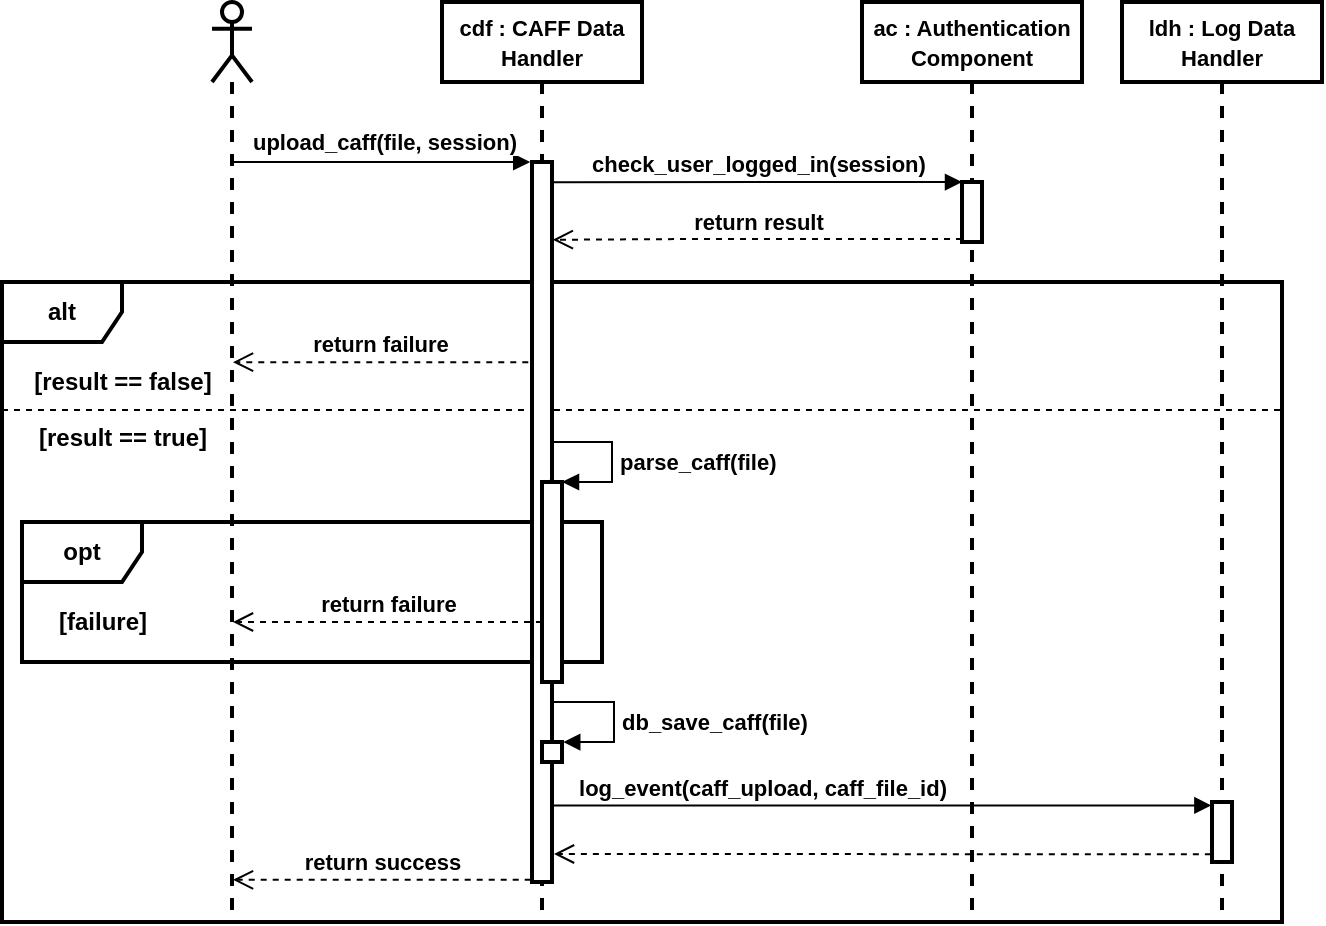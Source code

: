 <mxfile version="15.5.2" type="device"><diagram id="mcXs02fD2LmtzvKjCOGU" name="Page-1"><mxGraphModel dx="1038" dy="547" grid="1" gridSize="10" guides="1" tooltips="1" connect="1" arrows="1" fold="1" page="1" pageScale="1" pageWidth="827" pageHeight="1169" math="0" shadow="0"><root><mxCell id="0"/><mxCell id="1" parent="0"/><mxCell id="CLDmdXJ_6_Zmz8LwmFUt-14" value="" style="line;strokeWidth=1;fillColor=none;align=left;verticalAlign=middle;spacingTop=-1;spacingLeft=3;spacingRight=3;rotatable=0;labelPosition=right;points=[];portConstraint=eastwest;dashed=1;" parent="1" vertex="1"><mxGeometry x="40" y="240" width="640" height="8" as="geometry"/></mxCell><mxCell id="CLDmdXJ_6_Zmz8LwmFUt-13" value="&lt;b&gt;alt&lt;/b&gt;" style="shape=umlFrame;whiteSpace=wrap;html=1;strokeWidth=2;" parent="1" vertex="1"><mxGeometry x="40" y="180" width="640" height="320" as="geometry"/></mxCell><mxCell id="CLDmdXJ_6_Zmz8LwmFUt-24" value="&lt;b&gt;opt&lt;/b&gt;" style="shape=umlFrame;whiteSpace=wrap;html=1;strokeWidth=2;" parent="1" vertex="1"><mxGeometry x="50" y="300" width="290" height="70" as="geometry"/></mxCell><mxCell id="CLDmdXJ_6_Zmz8LwmFUt-6" style="edgeStyle=orthogonalEdgeStyle;rounded=0;orthogonalLoop=1;jettySize=auto;html=1;endArrow=block;endFill=1;entryX=-0.089;entryY=0;entryDx=0;entryDy=0;entryPerimeter=0;strokeWidth=1;" parent="1" source="CLDmdXJ_6_Zmz8LwmFUt-3" target="CLDmdXJ_6_Zmz8LwmFUt-8" edge="1"><mxGeometry relative="1" as="geometry"><Array as="points"><mxPoint x="200" y="120"/><mxPoint x="200" y="120"/></Array></mxGeometry></mxCell><mxCell id="CLDmdXJ_6_Zmz8LwmFUt-7" value="&lt;div&gt;&lt;b&gt;upload_caff(file, session)&lt;/b&gt;&lt;/div&gt;" style="edgeLabel;html=1;align=center;verticalAlign=middle;resizable=0;points=[];" parent="CLDmdXJ_6_Zmz8LwmFUt-6" vertex="1" connectable="0"><mxGeometry x="0.227" y="-1" relative="1" as="geometry"><mxPoint x="-16" y="-11" as="offset"/></mxGeometry></mxCell><mxCell id="CLDmdXJ_6_Zmz8LwmFUt-3" value="" style="shape=umlLifeline;participant=umlActor;perimeter=lifelinePerimeter;whiteSpace=wrap;html=1;container=1;collapsible=0;recursiveResize=0;verticalAlign=top;spacingTop=36;outlineConnect=0;strokeWidth=2;" parent="1" vertex="1"><mxGeometry x="145" y="40" width="20" height="460" as="geometry"/></mxCell><mxCell id="CLDmdXJ_6_Zmz8LwmFUt-4" value="&lt;font style=&quot;font-size: 11px&quot;&gt;&lt;b&gt;cdf : CAFF Data Handler&lt;br&gt;&lt;/b&gt;&lt;/font&gt;" style="shape=umlLifeline;perimeter=lifelinePerimeter;whiteSpace=wrap;html=1;container=1;collapsible=0;recursiveResize=0;outlineConnect=0;strokeWidth=2;" parent="1" vertex="1"><mxGeometry x="260" y="40" width="100" height="460" as="geometry"/></mxCell><mxCell id="CLDmdXJ_6_Zmz8LwmFUt-8" value="" style="html=1;points=[];perimeter=orthogonalPerimeter;strokeWidth=2;" parent="CLDmdXJ_6_Zmz8LwmFUt-4" vertex="1"><mxGeometry x="45" y="80" width="10" height="360" as="geometry"/></mxCell><mxCell id="CLDmdXJ_6_Zmz8LwmFUt-21" value="" style="html=1;points=[];perimeter=orthogonalPerimeter;strokeWidth=2;" parent="CLDmdXJ_6_Zmz8LwmFUt-4" vertex="1"><mxGeometry x="50" y="240" width="10" height="100" as="geometry"/></mxCell><mxCell id="CLDmdXJ_6_Zmz8LwmFUt-22" value="&lt;b&gt;parse_caff(file)&lt;/b&gt;" style="edgeStyle=orthogonalEdgeStyle;html=1;align=left;spacingLeft=2;endArrow=block;rounded=0;entryX=1;entryY=0;exitX=0.392;exitY=-0.009;exitDx=0;exitDy=0;exitPerimeter=0;strokeWidth=1;" parent="CLDmdXJ_6_Zmz8LwmFUt-4" source="CLDmdXJ_6_Zmz8LwmFUt-21" target="CLDmdXJ_6_Zmz8LwmFUt-21" edge="1"><mxGeometry x="0.265" relative="1" as="geometry"><mxPoint x="55" y="250" as="sourcePoint"/><Array as="points"><mxPoint x="55" y="240"/><mxPoint x="55" y="220"/><mxPoint x="85" y="220"/><mxPoint x="85" y="240"/></Array><mxPoint as="offset"/></mxGeometry></mxCell><mxCell id="Tx0G8kEiYduh3aa6r5Im-1" value="&lt;b&gt;db_save_caff(file)&lt;/b&gt;" style="edgeStyle=orthogonalEdgeStyle;html=1;align=left;spacingLeft=2;endArrow=block;rounded=0;entryX=1.062;entryY=0.002;entryDx=0;entryDy=0;entryPerimeter=0;strokeWidth=1;" edge="1" parent="CLDmdXJ_6_Zmz8LwmFUt-4" target="Tx0G8kEiYduh3aa6r5Im-2"><mxGeometry x="0.08" relative="1" as="geometry"><mxPoint x="55" y="350" as="sourcePoint"/><Array as="points"><mxPoint x="86" y="350"/><mxPoint x="86" y="370"/></Array><mxPoint as="offset"/><mxPoint x="61.08" y="369.97" as="targetPoint"/></mxGeometry></mxCell><mxCell id="Tx0G8kEiYduh3aa6r5Im-2" value="" style="html=1;points=[];perimeter=orthogonalPerimeter;strokeWidth=2;" vertex="1" parent="CLDmdXJ_6_Zmz8LwmFUt-4"><mxGeometry x="50" y="370" width="10" height="10" as="geometry"/></mxCell><mxCell id="CLDmdXJ_6_Zmz8LwmFUt-5" value="&lt;font style=&quot;font-size: 11px&quot;&gt;&lt;b&gt;ac : Authentication Component&lt;br&gt;&lt;/b&gt;&lt;/font&gt;" style="shape=umlLifeline;perimeter=lifelinePerimeter;whiteSpace=wrap;html=1;container=1;collapsible=0;recursiveResize=0;outlineConnect=0;strokeWidth=2;" parent="1" vertex="1"><mxGeometry x="470" y="40" width="110" height="460" as="geometry"/></mxCell><mxCell id="CLDmdXJ_6_Zmz8LwmFUt-10" value="" style="html=1;points=[];perimeter=orthogonalPerimeter;strokeWidth=2;" parent="CLDmdXJ_6_Zmz8LwmFUt-5" vertex="1"><mxGeometry x="50" y="90" width="10" height="30" as="geometry"/></mxCell><mxCell id="CLDmdXJ_6_Zmz8LwmFUt-11" value="&lt;b&gt;check_user_logged_in(session)&lt;/b&gt;" style="html=1;verticalAlign=bottom;endArrow=block;entryX=0;entryY=0;rounded=0;edgeStyle=orthogonalEdgeStyle;exitX=1.028;exitY=0.028;exitDx=0;exitDy=0;exitPerimeter=0;strokeWidth=1;" parent="1" source="CLDmdXJ_6_Zmz8LwmFUt-8" target="CLDmdXJ_6_Zmz8LwmFUt-10" edge="1"><mxGeometry relative="1" as="geometry"><mxPoint x="317" y="130" as="sourcePoint"/><Array as="points"><mxPoint x="317" y="130"/></Array></mxGeometry></mxCell><mxCell id="CLDmdXJ_6_Zmz8LwmFUt-12" value="&lt;b&gt;return result&lt;br&gt;&lt;/b&gt;" style="html=1;verticalAlign=bottom;endArrow=open;dashed=1;endSize=8;exitX=0;exitY=0.95;rounded=0;edgeStyle=orthogonalEdgeStyle;entryX=1.04;entryY=0.108;entryDx=0;entryDy=0;entryPerimeter=0;strokeWidth=1;" parent="1" source="CLDmdXJ_6_Zmz8LwmFUt-10" edge="1" target="CLDmdXJ_6_Zmz8LwmFUt-8"><mxGeometry relative="1" as="geometry"><mxPoint x="320" y="159" as="targetPoint"/><Array as="points"><mxPoint x="385" y="158"/></Array></mxGeometry></mxCell><mxCell id="CLDmdXJ_6_Zmz8LwmFUt-15" value="&lt;b&gt;[result == false]&lt;br&gt;&lt;/b&gt;" style="text;html=1;align=center;verticalAlign=middle;resizable=0;points=[];autosize=1;strokeColor=none;fillColor=none;" parent="1" vertex="1"><mxGeometry x="50" y="220" width="100" height="20" as="geometry"/></mxCell><mxCell id="CLDmdXJ_6_Zmz8LwmFUt-17" value="&lt;b&gt;return failure&lt;br&gt;&lt;/b&gt;" style="html=1;verticalAlign=bottom;endArrow=open;dashed=1;endSize=8;rounded=0;edgeStyle=orthogonalEdgeStyle;exitX=-0.186;exitY=0.278;exitDx=0;exitDy=0;exitPerimeter=0;strokeWidth=1;" parent="1" source="CLDmdXJ_6_Zmz8LwmFUt-8" target="CLDmdXJ_6_Zmz8LwmFUt-3" edge="1"><mxGeometry relative="1" as="geometry"><mxPoint x="250" y="220" as="sourcePoint"/><mxPoint x="170" y="220" as="targetPoint"/><Array as="points"><mxPoint x="200" y="220"/><mxPoint x="200" y="220"/></Array></mxGeometry></mxCell><mxCell id="CLDmdXJ_6_Zmz8LwmFUt-18" value="&lt;b&gt;[result == true]&lt;br&gt;&lt;/b&gt;" style="text;html=1;align=center;verticalAlign=middle;resizable=0;points=[];autosize=1;strokeColor=none;fillColor=none;" parent="1" vertex="1"><mxGeometry x="50" y="248" width="100" height="20" as="geometry"/></mxCell><mxCell id="CLDmdXJ_6_Zmz8LwmFUt-25" value="&lt;b&gt;[failure]&lt;/b&gt;" style="text;html=1;align=center;verticalAlign=middle;resizable=0;points=[];autosize=1;strokeColor=none;fillColor=none;" parent="1" vertex="1"><mxGeometry x="60" y="340" width="60" height="20" as="geometry"/></mxCell><mxCell id="CLDmdXJ_6_Zmz8LwmFUt-26" value="&lt;b&gt;return failure&lt;br&gt;&lt;/b&gt;" style="html=1;verticalAlign=bottom;endArrow=open;dashed=1;endSize=8;rounded=0;edgeStyle=orthogonalEdgeStyle;strokeWidth=1;" parent="1" target="CLDmdXJ_6_Zmz8LwmFUt-3" edge="1"><mxGeometry relative="1" as="geometry"><mxPoint x="310" y="350" as="sourcePoint"/><mxPoint x="230" y="330" as="targetPoint"/><Array as="points"><mxPoint x="310" y="350"/></Array></mxGeometry></mxCell><mxCell id="CLDmdXJ_6_Zmz8LwmFUt-32" value="&lt;font style=&quot;font-size: 11px&quot;&gt;&lt;b&gt;ldh : Log Data Handler&lt;br&gt;&lt;/b&gt;&lt;/font&gt;" style="shape=umlLifeline;perimeter=lifelinePerimeter;whiteSpace=wrap;html=1;container=1;collapsible=0;recursiveResize=0;outlineConnect=0;strokeWidth=2;" parent="1" vertex="1"><mxGeometry x="600" y="40" width="100" height="460" as="geometry"/></mxCell><mxCell id="CLDmdXJ_6_Zmz8LwmFUt-33" value="" style="html=1;points=[];perimeter=orthogonalPerimeter;strokeWidth=2;" parent="CLDmdXJ_6_Zmz8LwmFUt-32" vertex="1"><mxGeometry x="45" y="400" width="10" height="30" as="geometry"/></mxCell><mxCell id="CLDmdXJ_6_Zmz8LwmFUt-34" value="&lt;b&gt;log_event(caff_upload, caff_file_id)&lt;/b&gt;" style="html=1;verticalAlign=bottom;endArrow=block;rounded=0;edgeStyle=orthogonalEdgeStyle;entryX=-0.031;entryY=0.057;entryDx=0;entryDy=0;entryPerimeter=0;exitX=0.983;exitY=0.863;exitDx=0;exitDy=0;exitPerimeter=0;strokeWidth=1;" parent="1" source="CLDmdXJ_6_Zmz8LwmFUt-8" target="CLDmdXJ_6_Zmz8LwmFUt-33" edge="1"><mxGeometry x="-0.318" width="80" relative="1" as="geometry"><mxPoint x="315" y="433" as="sourcePoint"/><mxPoint x="400" y="440" as="targetPoint"/><Array as="points"><mxPoint x="315" y="442"/></Array><mxPoint as="offset"/></mxGeometry></mxCell><mxCell id="CLDmdXJ_6_Zmz8LwmFUt-35" value="" style="html=1;verticalAlign=bottom;endArrow=open;dashed=1;endSize=8;rounded=0;edgeStyle=orthogonalEdgeStyle;exitX=-0.057;exitY=0.871;exitDx=0;exitDy=0;exitPerimeter=0;strokeWidth=1;" parent="1" source="CLDmdXJ_6_Zmz8LwmFUt-33" edge="1"><mxGeometry relative="1" as="geometry"><mxPoint x="660" y="460" as="sourcePoint"/><mxPoint x="316" y="466" as="targetPoint"/><Array as="points"><mxPoint x="316" y="466"/></Array></mxGeometry></mxCell><mxCell id="CLDmdXJ_6_Zmz8LwmFUt-36" value="&lt;b&gt;return success&lt;br&gt;&lt;/b&gt;" style="html=1;verticalAlign=bottom;endArrow=open;dashed=1;endSize=8;rounded=0;edgeStyle=orthogonalEdgeStyle;exitX=-0.065;exitY=0.997;exitDx=0;exitDy=0;exitPerimeter=0;strokeWidth=1;" parent="1" source="CLDmdXJ_6_Zmz8LwmFUt-8" target="CLDmdXJ_6_Zmz8LwmFUt-3" edge="1"><mxGeometry relative="1" as="geometry"><mxPoint x="300" y="470" as="sourcePoint"/><mxPoint x="220" y="470" as="targetPoint"/><Array as="points"><mxPoint x="200" y="479"/><mxPoint x="200" y="479"/></Array></mxGeometry></mxCell></root></mxGraphModel></diagram></mxfile>